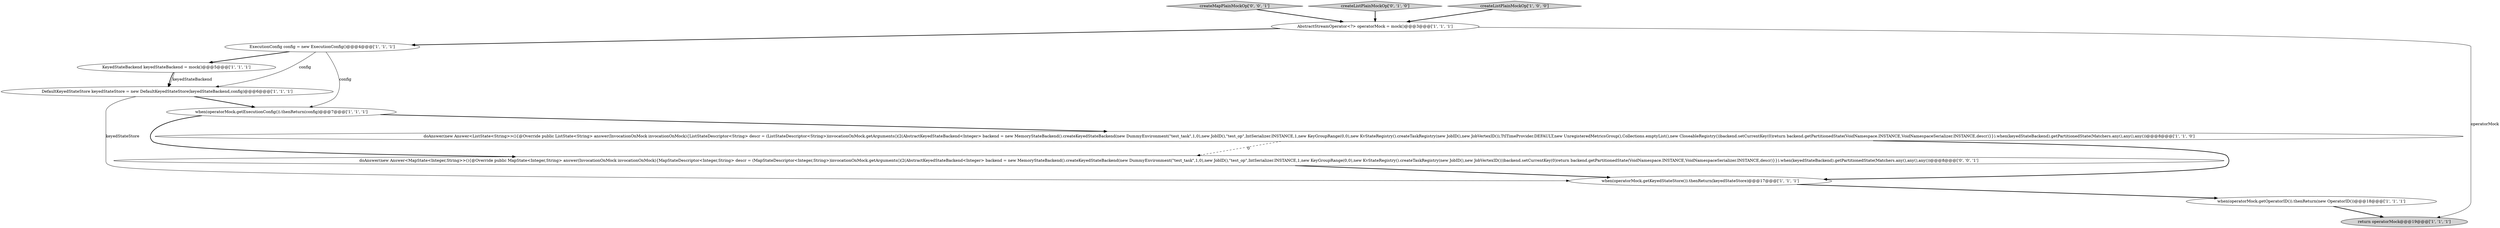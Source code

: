 digraph {
7 [style = filled, label = "ExecutionConfig config = new ExecutionConfig()@@@4@@@['1', '1', '1']", fillcolor = white, shape = ellipse image = "AAA0AAABBB1BBB"];
11 [style = filled, label = "doAnswer(new Answer<MapState<Integer,String>>(){@Override public MapState<Integer,String> answer(InvocationOnMock invocationOnMock){MapStateDescriptor<Integer,String> descr = (MapStateDescriptor<Integer,String>)invocationOnMock.getArguments()(2(AbstractKeyedStateBackend<Integer> backend = new MemoryStateBackend().createKeyedStateBackend(new DummyEnvironment(\"test_task\",1,0),new JobID(),\"test_op\",IntSerializer.INSTANCE,1,new KeyGroupRange(0,0),new KvStateRegistry().createTaskRegistry(new JobID(),new JobVertexID()))backend.setCurrentKey(0)return backend.getPartitionedState(VoidNamespace.INSTANCE,VoidNamespaceSerializer.INSTANCE,descr)}}).when(keyedStateBackend).getPartitionedState(Matchers.any(),any(),any())@@@8@@@['0', '0', '1']", fillcolor = white, shape = ellipse image = "AAA0AAABBB3BBB"];
12 [style = filled, label = "createMapPlainMockOp['0', '0', '1']", fillcolor = lightgray, shape = diamond image = "AAA0AAABBB3BBB"];
6 [style = filled, label = "AbstractStreamOperator<?> operatorMock = mock()@@@3@@@['1', '1', '1']", fillcolor = white, shape = ellipse image = "AAA0AAABBB1BBB"];
3 [style = filled, label = "doAnswer(new Answer<ListState<String>>(){@Override public ListState<String> answer(InvocationOnMock invocationOnMock){ListStateDescriptor<String> descr = (ListStateDescriptor<String>)invocationOnMock.getArguments()(2(AbstractKeyedStateBackend<Integer> backend = new MemoryStateBackend().createKeyedStateBackend(new DummyEnvironment(\"test_task\",1,0),new JobID(),\"test_op\",IntSerializer.INSTANCE,1,new KeyGroupRange(0,0),new KvStateRegistry().createTaskRegistry(new JobID(),new JobVertexID()),TtlTimeProvider.DEFAULT,new UnregisteredMetricsGroup(),Collections.emptyList(),new CloseableRegistry())backend.setCurrentKey(0)return backend.getPartitionedState(VoidNamespace.INSTANCE,VoidNamespaceSerializer.INSTANCE,descr)}}).when(keyedStateBackend).getPartitionedState(Matchers.any(),any(),any())@@@8@@@['1', '1', '0']", fillcolor = white, shape = ellipse image = "AAA0AAABBB1BBB"];
10 [style = filled, label = "createListPlainMockOp['0', '1', '0']", fillcolor = lightgray, shape = diamond image = "AAA0AAABBB2BBB"];
5 [style = filled, label = "createListPlainMockOp['1', '0', '0']", fillcolor = lightgray, shape = diamond image = "AAA0AAABBB1BBB"];
8 [style = filled, label = "when(operatorMock.getOperatorID()).thenReturn(new OperatorID())@@@18@@@['1', '1', '1']", fillcolor = white, shape = ellipse image = "AAA0AAABBB1BBB"];
2 [style = filled, label = "KeyedStateBackend keyedStateBackend = mock()@@@5@@@['1', '1', '1']", fillcolor = white, shape = ellipse image = "AAA0AAABBB1BBB"];
1 [style = filled, label = "return operatorMock@@@19@@@['1', '1', '1']", fillcolor = lightgray, shape = ellipse image = "AAA0AAABBB1BBB"];
4 [style = filled, label = "when(operatorMock.getKeyedStateStore()).thenReturn(keyedStateStore)@@@17@@@['1', '1', '1']", fillcolor = white, shape = ellipse image = "AAA0AAABBB1BBB"];
0 [style = filled, label = "DefaultKeyedStateStore keyedStateStore = new DefaultKeyedStateStore(keyedStateBackend,config)@@@6@@@['1', '1', '1']", fillcolor = white, shape = ellipse image = "AAA0AAABBB1BBB"];
9 [style = filled, label = "when(operatorMock.getExecutionConfig()).thenReturn(config)@@@7@@@['1', '1', '1']", fillcolor = white, shape = ellipse image = "AAA0AAABBB1BBB"];
6->1 [style = solid, label="operatorMock"];
9->3 [style = bold, label=""];
4->8 [style = bold, label=""];
8->1 [style = bold, label=""];
0->9 [style = bold, label=""];
2->0 [style = bold, label=""];
7->0 [style = solid, label="config"];
7->9 [style = solid, label="config"];
5->6 [style = bold, label=""];
6->7 [style = bold, label=""];
9->11 [style = bold, label=""];
0->4 [style = solid, label="keyedStateStore"];
12->6 [style = bold, label=""];
7->2 [style = bold, label=""];
3->4 [style = bold, label=""];
10->6 [style = bold, label=""];
3->11 [style = dashed, label="0"];
11->4 [style = bold, label=""];
2->0 [style = solid, label="keyedStateBackend"];
}

